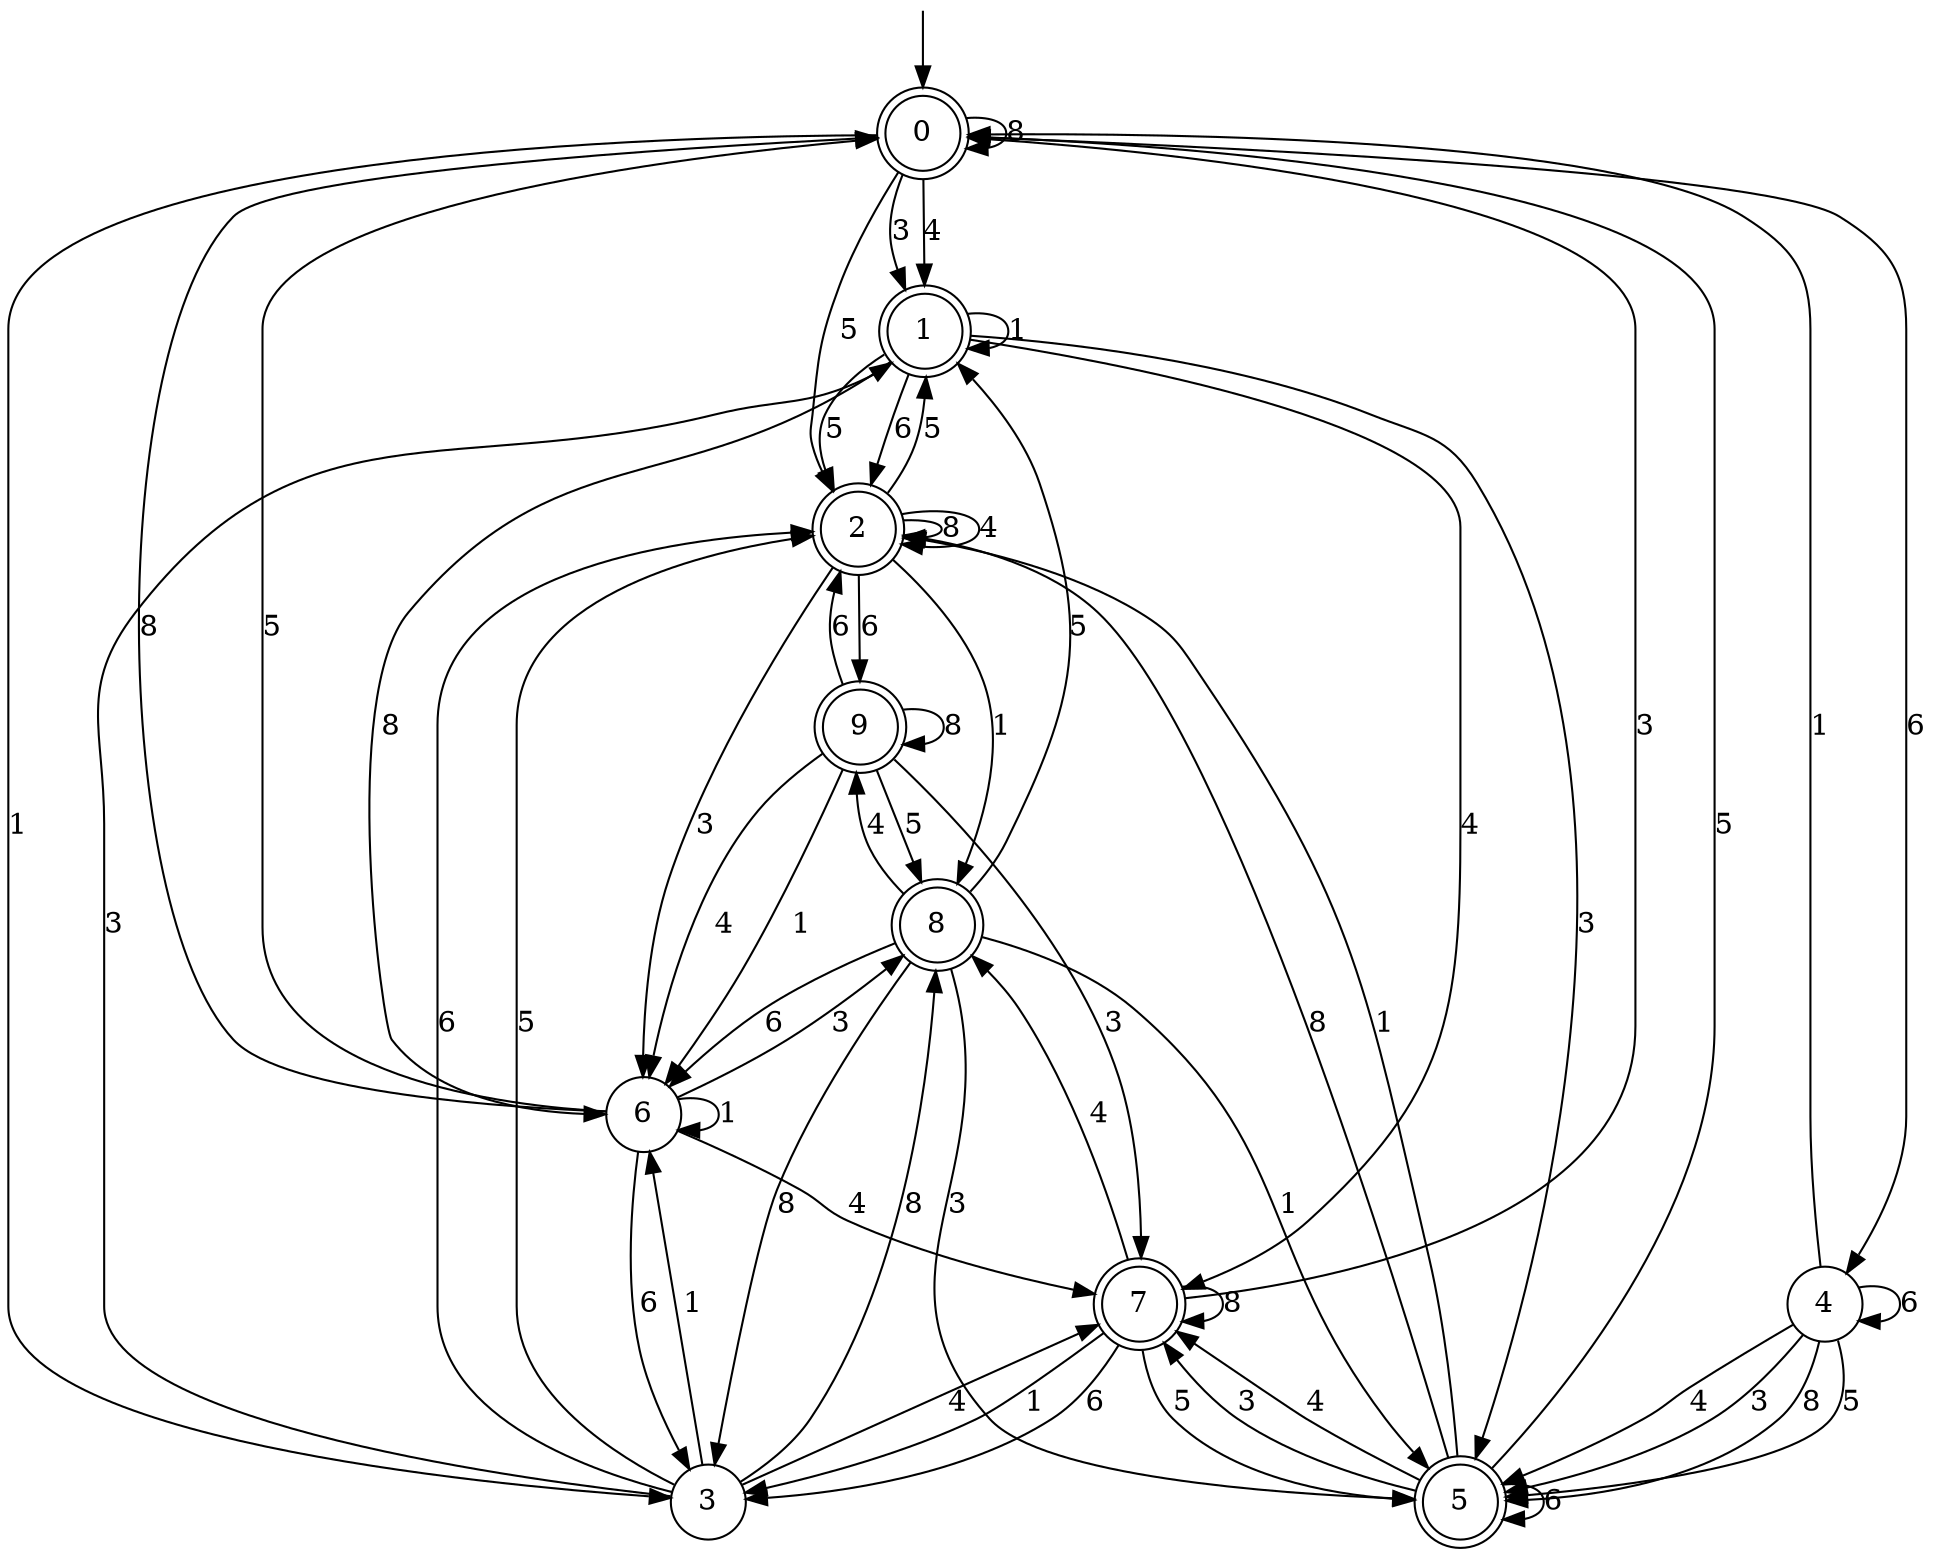 digraph g {

	s0 [shape="doublecircle" label="0"];
	s1 [shape="doublecircle" label="1"];
	s2 [shape="doublecircle" label="2"];
	s3 [shape="circle" label="3"];
	s4 [shape="circle" label="4"];
	s5 [shape="doublecircle" label="5"];
	s6 [shape="circle" label="6"];
	s7 [shape="doublecircle" label="7"];
	s8 [shape="doublecircle" label="8"];
	s9 [shape="doublecircle" label="9"];
	s0 -> s1 [label="3"];
	s0 -> s0 [label="8"];
	s0 -> s2 [label="5"];
	s0 -> s1 [label="4"];
	s0 -> s3 [label="1"];
	s0 -> s4 [label="6"];
	s1 -> s5 [label="3"];
	s1 -> s6 [label="8"];
	s1 -> s2 [label="5"];
	s1 -> s7 [label="4"];
	s1 -> s1 [label="1"];
	s1 -> s2 [label="6"];
	s2 -> s6 [label="3"];
	s2 -> s2 [label="8"];
	s2 -> s1 [label="5"];
	s2 -> s2 [label="4"];
	s2 -> s8 [label="1"];
	s2 -> s9 [label="6"];
	s3 -> s1 [label="3"];
	s3 -> s8 [label="8"];
	s3 -> s2 [label="5"];
	s3 -> s7 [label="4"];
	s3 -> s6 [label="1"];
	s3 -> s2 [label="6"];
	s4 -> s5 [label="3"];
	s4 -> s5 [label="8"];
	s4 -> s5 [label="5"];
	s4 -> s5 [label="4"];
	s4 -> s0 [label="1"];
	s4 -> s4 [label="6"];
	s5 -> s7 [label="3"];
	s5 -> s2 [label="8"];
	s5 -> s0 [label="5"];
	s5 -> s7 [label="4"];
	s5 -> s2 [label="1"];
	s5 -> s5 [label="6"];
	s6 -> s8 [label="3"];
	s6 -> s0 [label="8"];
	s6 -> s0 [label="5"];
	s6 -> s7 [label="4"];
	s6 -> s6 [label="1"];
	s6 -> s3 [label="6"];
	s7 -> s0 [label="3"];
	s7 -> s7 [label="8"];
	s7 -> s5 [label="5"];
	s7 -> s8 [label="4"];
	s7 -> s3 [label="1"];
	s7 -> s3 [label="6"];
	s8 -> s5 [label="3"];
	s8 -> s3 [label="8"];
	s8 -> s1 [label="5"];
	s8 -> s9 [label="4"];
	s8 -> s5 [label="1"];
	s8 -> s6 [label="6"];
	s9 -> s7 [label="3"];
	s9 -> s9 [label="8"];
	s9 -> s8 [label="5"];
	s9 -> s6 [label="4"];
	s9 -> s6 [label="1"];
	s9 -> s2 [label="6"];

__start0 [label="" shape="none" width="0" height="0"];
__start0 -> s0;

}
